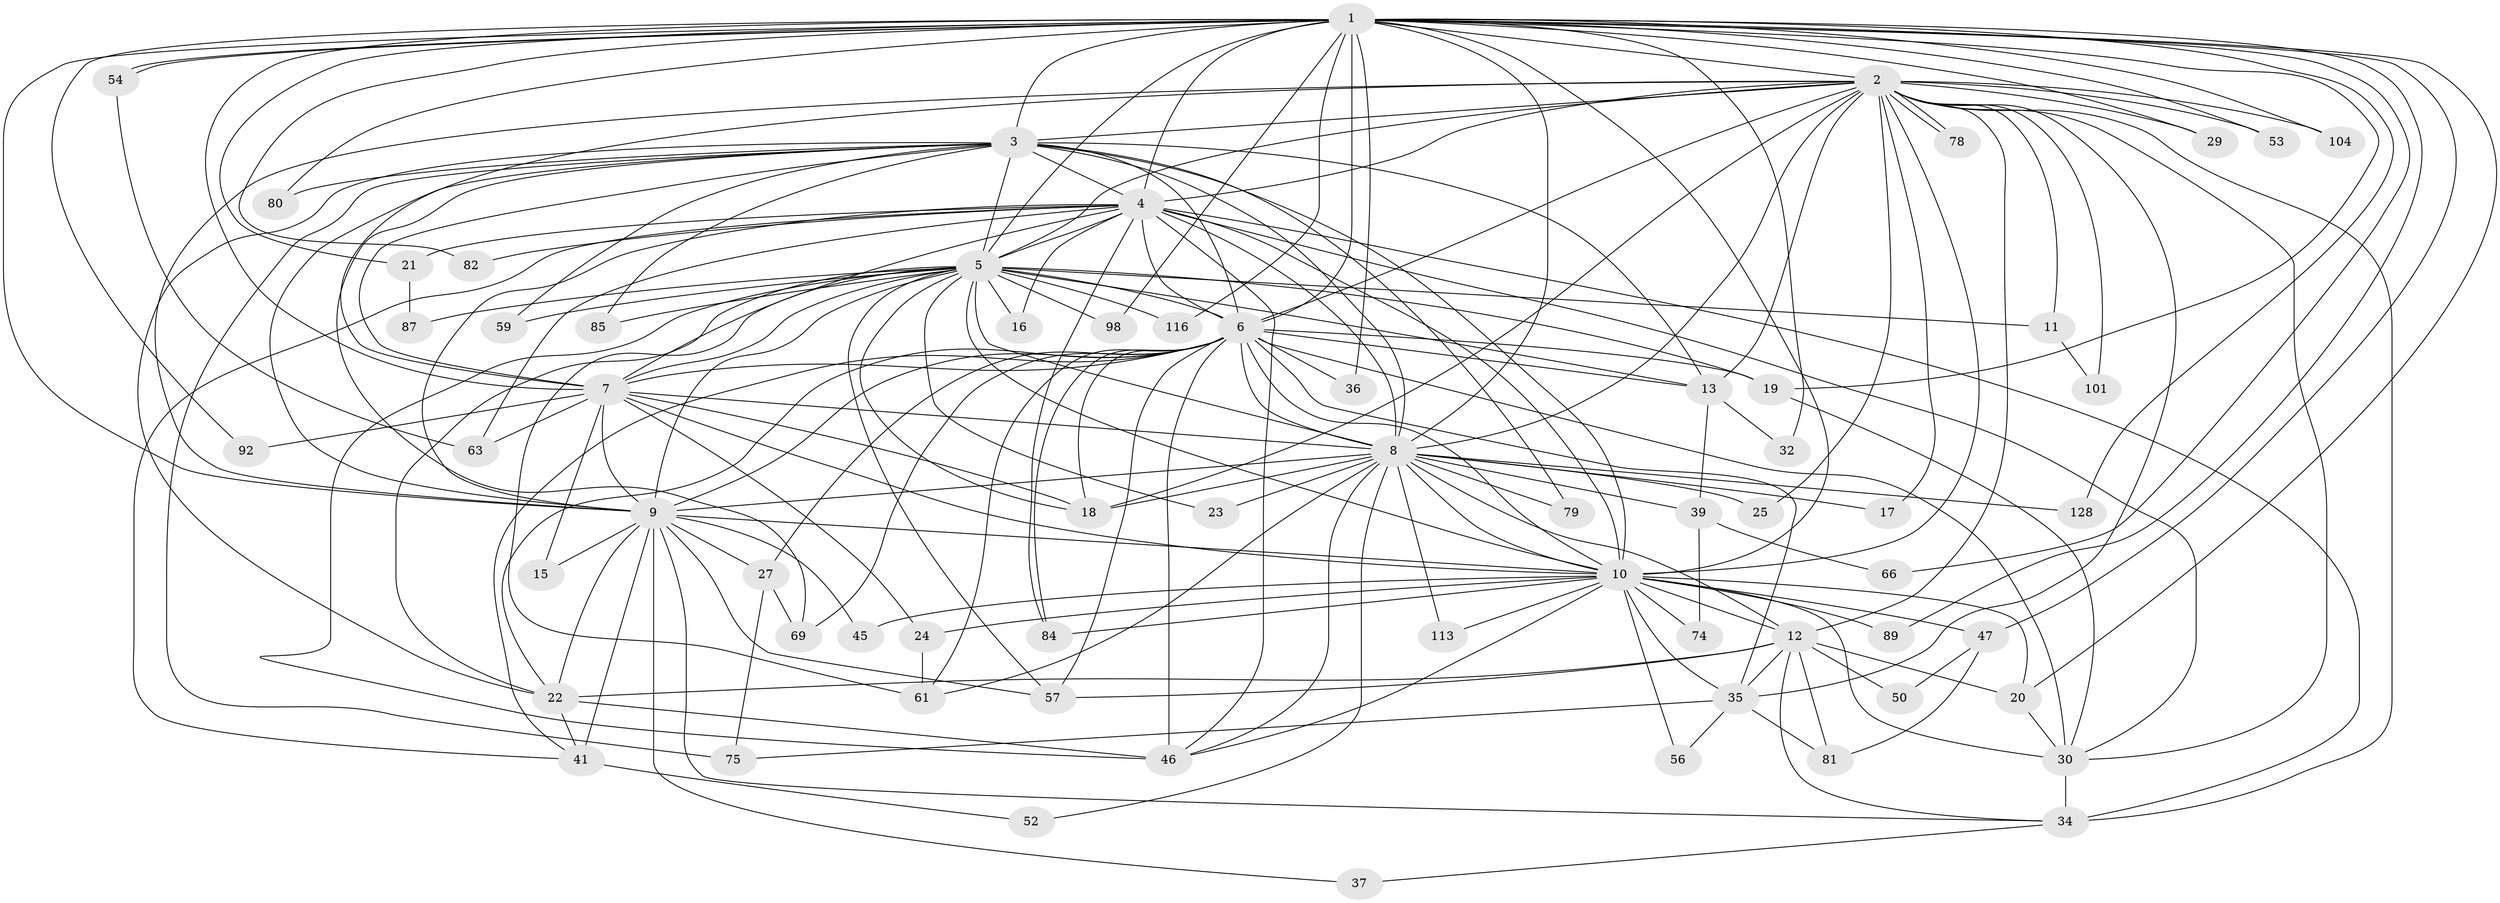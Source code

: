 // original degree distribution, {29: 0.007575757575757576, 27: 0.007575757575757576, 20: 0.007575757575757576, 23: 0.015151515151515152, 28: 0.007575757575757576, 21: 0.015151515151515152, 15: 0.007575757575757576, 24: 0.007575757575757576, 3: 0.1590909090909091, 10: 0.015151515151515152, 6: 0.030303030303030304, 2: 0.5833333333333334, 5: 0.030303030303030304, 7: 0.015151515151515152, 4: 0.08333333333333333, 8: 0.007575757575757576}
// Generated by graph-tools (version 1.1) at 2025/14/03/09/25 04:14:14]
// undirected, 66 vertices, 192 edges
graph export_dot {
graph [start="1"]
  node [color=gray90,style=filled];
  1;
  2;
  3;
  4 [super="+71+127+117+90+67+77+51+38"];
  5 [super="+58"];
  6 [super="+94+33+91+73+14+49"];
  7;
  8;
  9;
  10;
  11;
  12 [super="+105+114+102+103+62+44+26"];
  13;
  15;
  16;
  17;
  18 [super="+55"];
  19 [super="+88"];
  20 [super="+64"];
  21;
  22 [super="+68"];
  23;
  24;
  25;
  27 [super="+83"];
  29;
  30 [super="+118+95+31"];
  32;
  34 [super="+42"];
  35 [super="+124+86"];
  36;
  37;
  39;
  41 [super="+108"];
  45;
  46 [super="+70"];
  47;
  50;
  52;
  53;
  54 [super="+119"];
  56;
  57 [super="+120+65"];
  59;
  61 [super="+106+93"];
  63;
  66;
  69;
  74;
  75;
  78;
  79;
  80;
  81;
  82;
  84;
  85;
  87;
  89;
  92;
  98;
  101;
  104;
  113;
  116;
  128;
  1 -- 2;
  1 -- 3;
  1 -- 4;
  1 -- 5;
  1 -- 6 [weight=2];
  1 -- 7;
  1 -- 8;
  1 -- 9;
  1 -- 10;
  1 -- 19;
  1 -- 20;
  1 -- 21;
  1 -- 29;
  1 -- 32;
  1 -- 36;
  1 -- 47;
  1 -- 53;
  1 -- 54;
  1 -- 54;
  1 -- 66;
  1 -- 80;
  1 -- 82;
  1 -- 89;
  1 -- 92;
  1 -- 98;
  1 -- 104;
  1 -- 116;
  1 -- 128;
  2 -- 3;
  2 -- 4 [weight=2];
  2 -- 5;
  2 -- 6 [weight=2];
  2 -- 7;
  2 -- 8;
  2 -- 9;
  2 -- 10;
  2 -- 11;
  2 -- 13;
  2 -- 17;
  2 -- 18;
  2 -- 25;
  2 -- 29;
  2 -- 34;
  2 -- 35;
  2 -- 53;
  2 -- 78;
  2 -- 78;
  2 -- 101;
  2 -- 104;
  2 -- 12 [weight=2];
  2 -- 30;
  3 -- 4 [weight=2];
  3 -- 5;
  3 -- 6 [weight=3];
  3 -- 7;
  3 -- 8;
  3 -- 9;
  3 -- 10;
  3 -- 13;
  3 -- 22;
  3 -- 59;
  3 -- 69;
  3 -- 75;
  3 -- 79;
  3 -- 80;
  3 -- 85;
  4 -- 5 [weight=3];
  4 -- 6 [weight=2];
  4 -- 7;
  4 -- 8;
  4 -- 9;
  4 -- 10;
  4 -- 16;
  4 -- 21;
  4 -- 30 [weight=2];
  4 -- 63 [weight=2];
  4 -- 82;
  4 -- 84;
  4 -- 34;
  4 -- 41;
  4 -- 46;
  5 -- 6 [weight=2];
  5 -- 7;
  5 -- 8;
  5 -- 9;
  5 -- 10;
  5 -- 11;
  5 -- 16;
  5 -- 18;
  5 -- 19;
  5 -- 23;
  5 -- 57;
  5 -- 59;
  5 -- 61 [weight=2];
  5 -- 85;
  5 -- 87;
  5 -- 98;
  5 -- 116;
  5 -- 13;
  5 -- 22;
  5 -- 46;
  6 -- 7 [weight=2];
  6 -- 8 [weight=3];
  6 -- 9 [weight=3];
  6 -- 10;
  6 -- 27;
  6 -- 36;
  6 -- 35 [weight=2];
  6 -- 46 [weight=2];
  6 -- 30 [weight=2];
  6 -- 13;
  6 -- 61;
  6 -- 69;
  6 -- 19 [weight=2];
  6 -- 22;
  6 -- 57;
  6 -- 84;
  6 -- 41;
  6 -- 18 [weight=2];
  7 -- 8;
  7 -- 9;
  7 -- 10;
  7 -- 15;
  7 -- 24;
  7 -- 63;
  7 -- 92;
  7 -- 18;
  8 -- 9;
  8 -- 10;
  8 -- 12;
  8 -- 17;
  8 -- 23;
  8 -- 25;
  8 -- 39;
  8 -- 52;
  8 -- 79;
  8 -- 113;
  8 -- 128;
  8 -- 61;
  8 -- 46;
  8 -- 18;
  9 -- 10;
  9 -- 15;
  9 -- 22 [weight=2];
  9 -- 27;
  9 -- 37;
  9 -- 41 [weight=2];
  9 -- 45;
  9 -- 57;
  9 -- 34;
  10 -- 12 [weight=3];
  10 -- 20;
  10 -- 24;
  10 -- 35;
  10 -- 45;
  10 -- 47;
  10 -- 56;
  10 -- 74;
  10 -- 84;
  10 -- 89;
  10 -- 113;
  10 -- 30;
  10 -- 46;
  11 -- 101;
  12 -- 50;
  12 -- 81;
  12 -- 34;
  12 -- 22;
  12 -- 35;
  12 -- 57;
  12 -- 20;
  13 -- 32;
  13 -- 39;
  19 -- 30;
  20 -- 30;
  21 -- 87;
  22 -- 41;
  22 -- 46;
  24 -- 61;
  27 -- 69;
  27 -- 75;
  30 -- 34 [weight=2];
  34 -- 37;
  35 -- 56;
  35 -- 75;
  35 -- 81;
  39 -- 66;
  39 -- 74;
  41 -- 52;
  47 -- 50;
  47 -- 81;
  54 -- 63;
}
